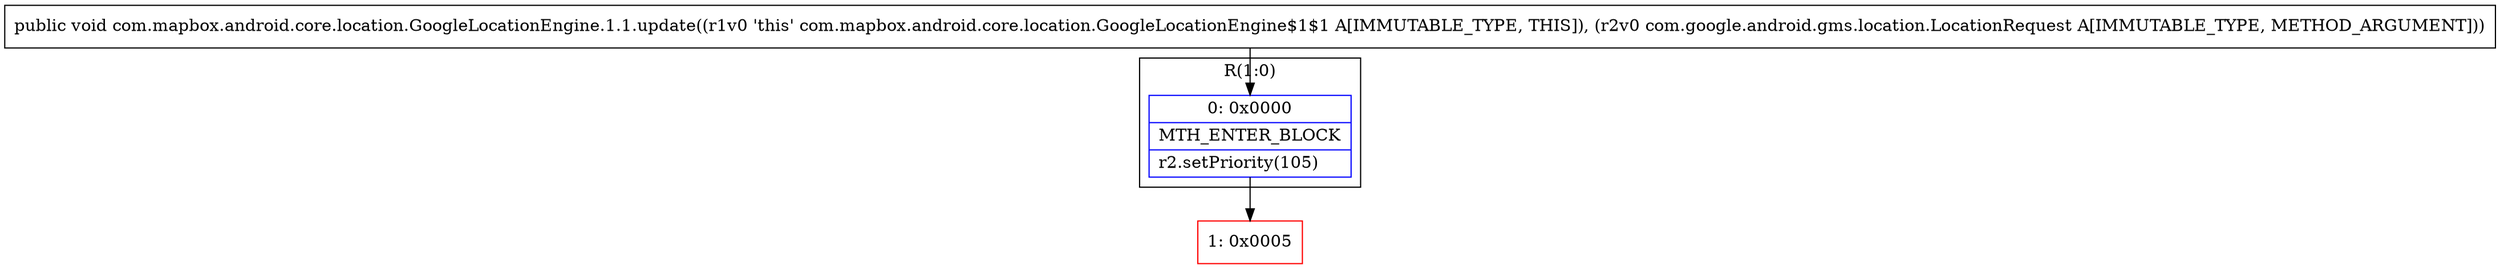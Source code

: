 digraph "CFG forcom.mapbox.android.core.location.GoogleLocationEngine.1.1.update(Lcom\/google\/android\/gms\/location\/LocationRequest;)V" {
subgraph cluster_Region_330160346 {
label = "R(1:0)";
node [shape=record,color=blue];
Node_0 [shape=record,label="{0\:\ 0x0000|MTH_ENTER_BLOCK\l|r2.setPriority(105)\l}"];
}
Node_1 [shape=record,color=red,label="{1\:\ 0x0005}"];
MethodNode[shape=record,label="{public void com.mapbox.android.core.location.GoogleLocationEngine.1.1.update((r1v0 'this' com.mapbox.android.core.location.GoogleLocationEngine$1$1 A[IMMUTABLE_TYPE, THIS]), (r2v0 com.google.android.gms.location.LocationRequest A[IMMUTABLE_TYPE, METHOD_ARGUMENT])) }"];
MethodNode -> Node_0;
Node_0 -> Node_1;
}

